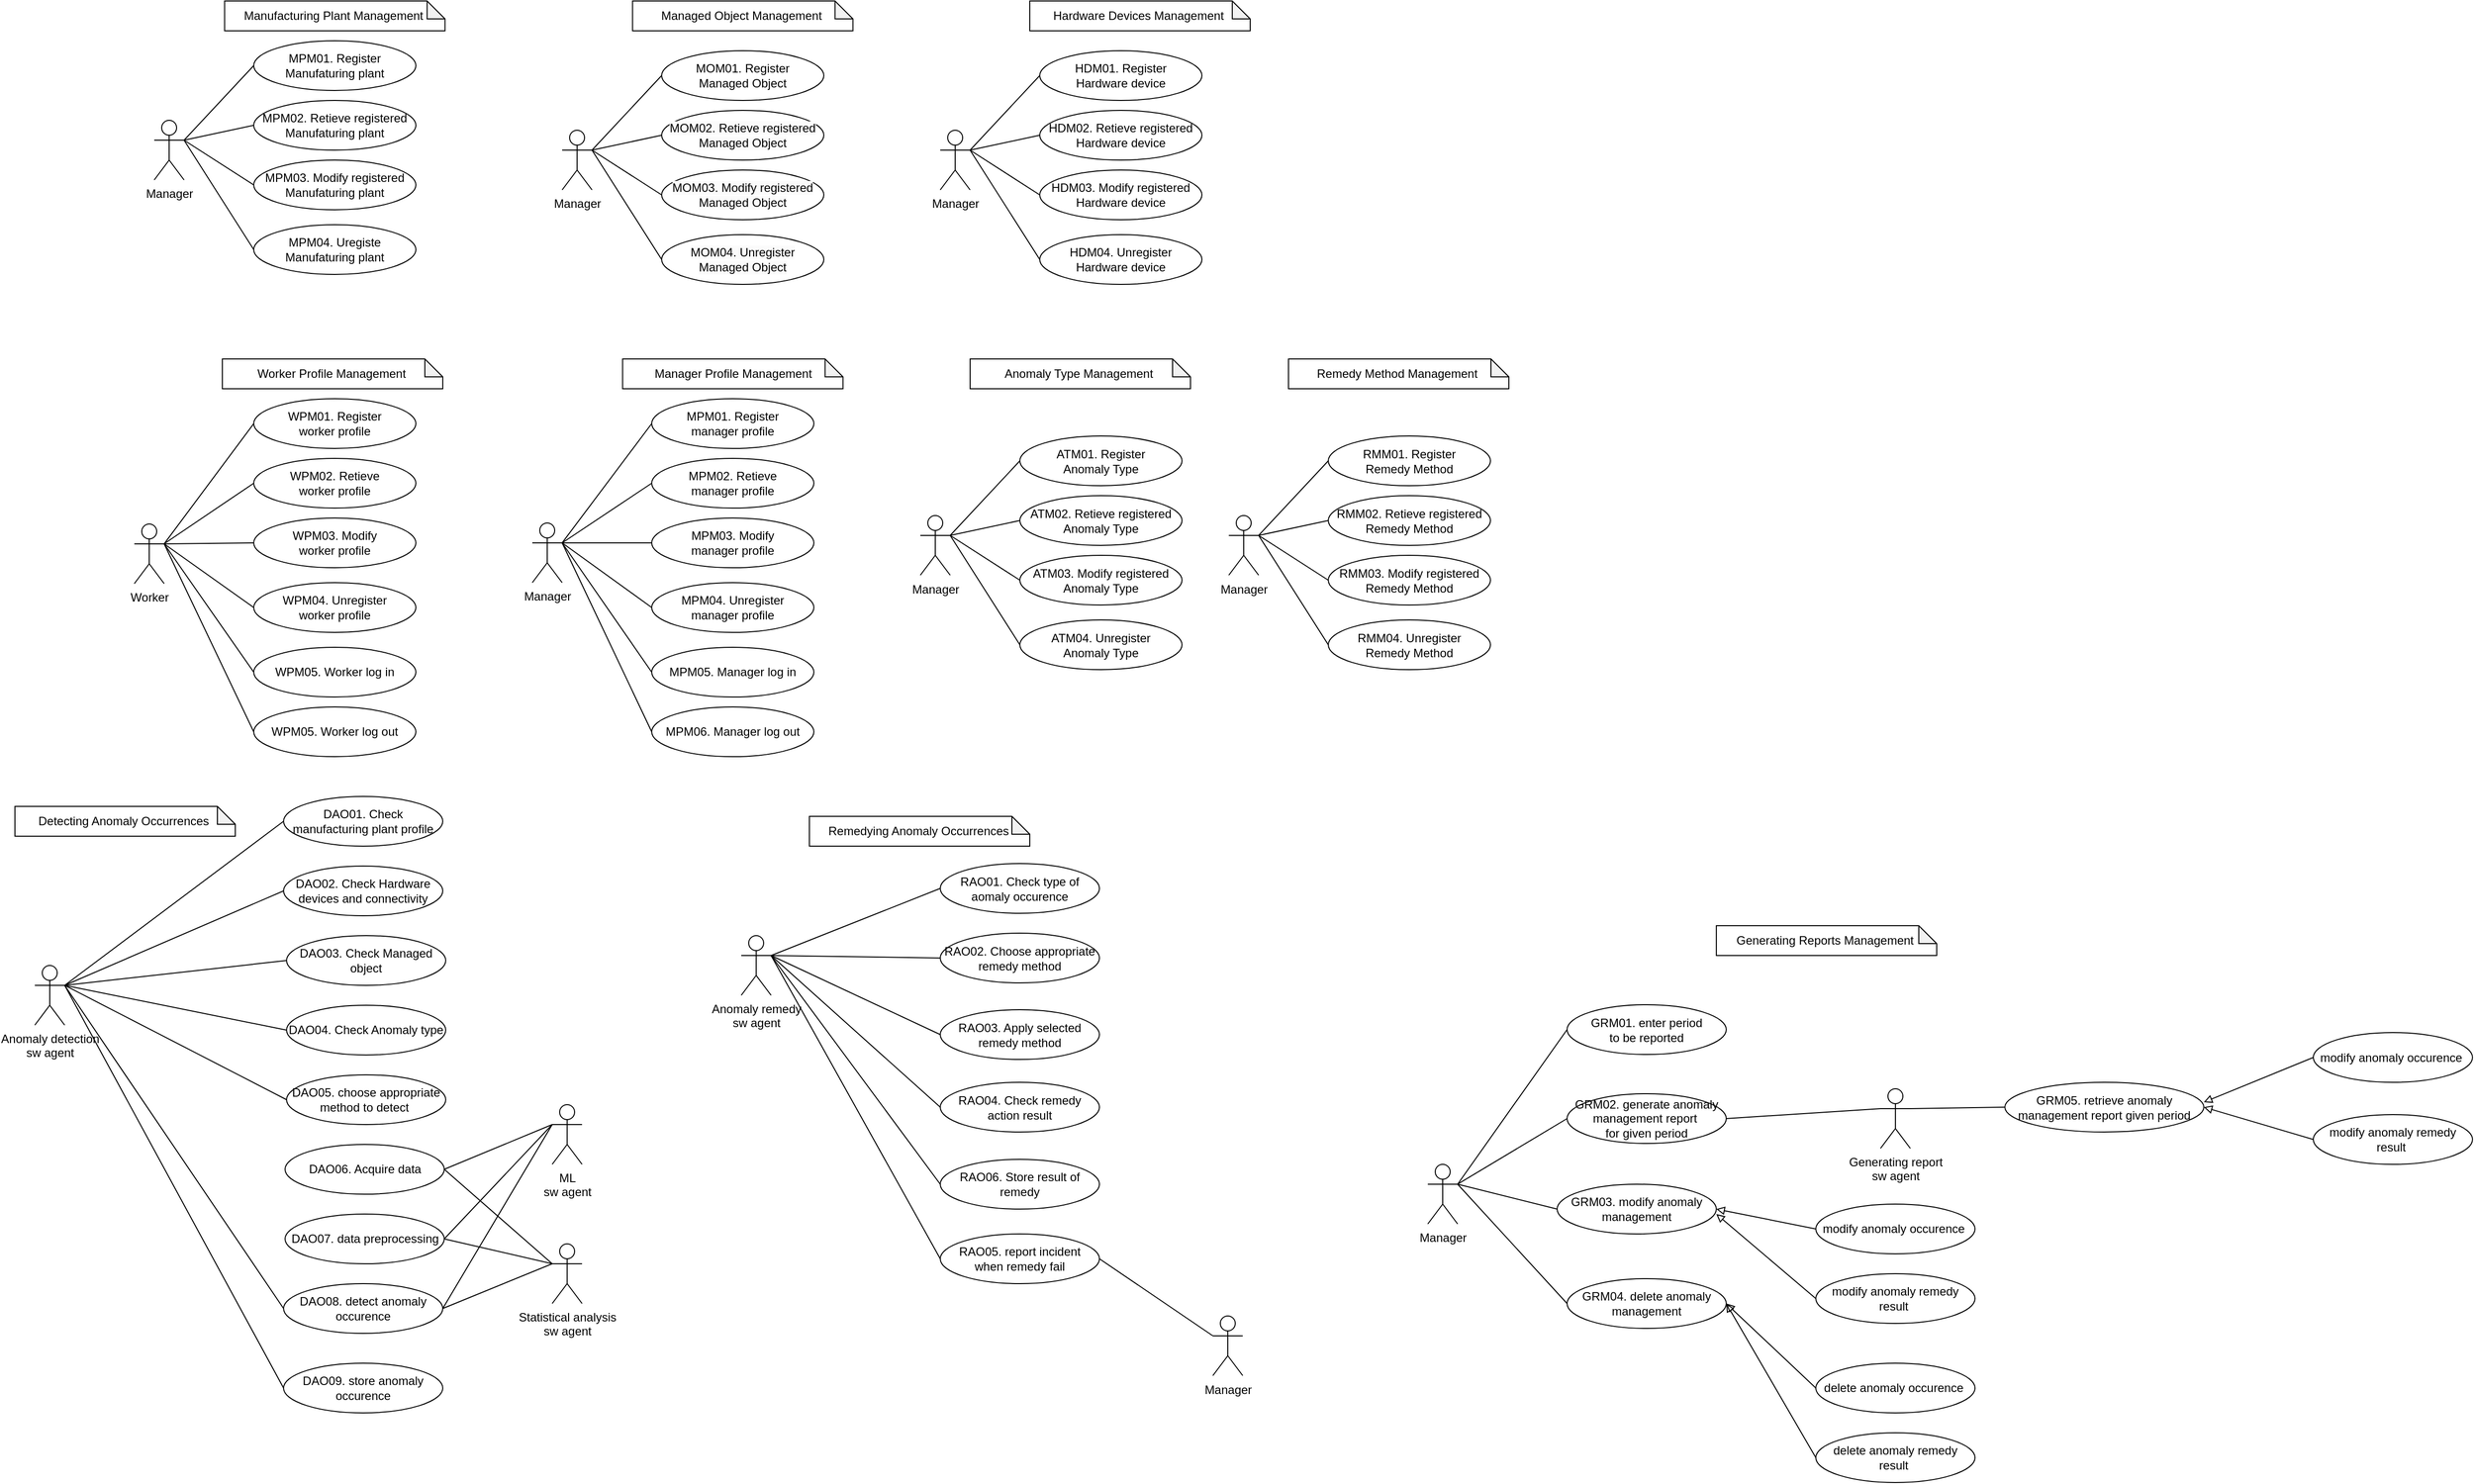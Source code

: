 <mxfile version="21.1.8" type="github">
  <diagram name="페이지-1" id="GtLDHEmWN3uCnMpsGGqO">
    <mxGraphModel dx="2736" dy="1056" grid="1" gridSize="10" guides="1" tooltips="1" connect="1" arrows="1" fold="1" page="1" pageScale="1" pageWidth="827" pageHeight="1169" math="0" shadow="0">
      <root>
        <mxCell id="0" />
        <mxCell id="1" parent="0" />
        <mxCell id="ZL6FqzTWpidE5rbKrD5R-1" value="Manager" style="shape=umlActor;verticalLabelPosition=bottom;verticalAlign=top;html=1;outlineConnect=0;" vertex="1" parent="1">
          <mxGeometry x="-650" y="140" width="30" height="60" as="geometry" />
        </mxCell>
        <mxCell id="ZL6FqzTWpidE5rbKrD5R-2" value="MPM01. Register Manufaturing plant" style="ellipse;whiteSpace=wrap;html=1;" vertex="1" parent="1">
          <mxGeometry x="-550" y="60" width="163" height="50" as="geometry" />
        </mxCell>
        <mxCell id="ZL6FqzTWpidE5rbKrD5R-3" value="MPM02. Retieve registered Manufaturing plant" style="ellipse;whiteSpace=wrap;html=1;" vertex="1" parent="1">
          <mxGeometry x="-550" y="120" width="163" height="50" as="geometry" />
        </mxCell>
        <mxCell id="ZL6FqzTWpidE5rbKrD5R-4" value="MPM03. Modify registered Manufaturing plant" style="ellipse;whiteSpace=wrap;html=1;" vertex="1" parent="1">
          <mxGeometry x="-550" y="180" width="163" height="50" as="geometry" />
        </mxCell>
        <mxCell id="ZL6FqzTWpidE5rbKrD5R-5" value="MPM04. Uregiste Manufaturing plant" style="ellipse;whiteSpace=wrap;html=1;" vertex="1" parent="1">
          <mxGeometry x="-550" y="245" width="163" height="50" as="geometry" />
        </mxCell>
        <mxCell id="ZL6FqzTWpidE5rbKrD5R-6" value="" style="endArrow=none;html=1;rounded=0;exitX=1;exitY=0.333;exitDx=0;exitDy=0;exitPerimeter=0;entryX=0;entryY=0.5;entryDx=0;entryDy=0;" edge="1" parent="1" source="ZL6FqzTWpidE5rbKrD5R-1" target="ZL6FqzTWpidE5rbKrD5R-2">
          <mxGeometry width="50" height="50" relative="1" as="geometry">
            <mxPoint x="-390" y="320" as="sourcePoint" />
            <mxPoint x="-340" y="270" as="targetPoint" />
          </mxGeometry>
        </mxCell>
        <mxCell id="ZL6FqzTWpidE5rbKrD5R-7" value="" style="endArrow=none;html=1;rounded=0;entryX=0;entryY=0.5;entryDx=0;entryDy=0;" edge="1" parent="1" target="ZL6FqzTWpidE5rbKrD5R-3">
          <mxGeometry width="50" height="50" relative="1" as="geometry">
            <mxPoint x="-620" y="160" as="sourcePoint" />
            <mxPoint x="-540" y="95" as="targetPoint" />
          </mxGeometry>
        </mxCell>
        <mxCell id="ZL6FqzTWpidE5rbKrD5R-8" value="" style="endArrow=none;html=1;rounded=0;entryX=0;entryY=0.5;entryDx=0;entryDy=0;" edge="1" parent="1" target="ZL6FqzTWpidE5rbKrD5R-4">
          <mxGeometry width="50" height="50" relative="1" as="geometry">
            <mxPoint x="-620" y="160" as="sourcePoint" />
            <mxPoint x="-540" y="155" as="targetPoint" />
          </mxGeometry>
        </mxCell>
        <mxCell id="ZL6FqzTWpidE5rbKrD5R-9" value="" style="endArrow=none;html=1;rounded=0;entryX=0;entryY=0.5;entryDx=0;entryDy=0;" edge="1" parent="1" target="ZL6FqzTWpidE5rbKrD5R-5">
          <mxGeometry width="50" height="50" relative="1" as="geometry">
            <mxPoint x="-620" y="160" as="sourcePoint" />
            <mxPoint x="-540" y="215" as="targetPoint" />
          </mxGeometry>
        </mxCell>
        <mxCell id="ZL6FqzTWpidE5rbKrD5R-10" value="Manager" style="shape=umlActor;verticalLabelPosition=bottom;verticalAlign=top;html=1;outlineConnect=0;" vertex="1" parent="1">
          <mxGeometry x="-240" y="150" width="30" height="60" as="geometry" />
        </mxCell>
        <mxCell id="ZL6FqzTWpidE5rbKrD5R-11" value="MOM01. Register &lt;br&gt;Managed Object" style="ellipse;whiteSpace=wrap;html=1;" vertex="1" parent="1">
          <mxGeometry x="-140" y="70" width="163" height="50" as="geometry" />
        </mxCell>
        <mxCell id="ZL6FqzTWpidE5rbKrD5R-12" value="&lt;span style=&quot;color: rgb(0, 0, 0); font-family: Helvetica; font-size: 12px; font-style: normal; font-variant-ligatures: normal; font-variant-caps: normal; font-weight: 400; letter-spacing: normal; orphans: 2; text-align: center; text-indent: 0px; text-transform: none; widows: 2; word-spacing: 0px; -webkit-text-stroke-width: 0px; background-color: rgb(251, 251, 251); text-decoration-thickness: initial; text-decoration-style: initial; text-decoration-color: initial; float: none; display: inline !important;&quot;&gt;MOM02. Retieve registered Managed Object&lt;/span&gt;" style="ellipse;whiteSpace=wrap;html=1;" vertex="1" parent="1">
          <mxGeometry x="-140" y="130" width="163" height="50" as="geometry" />
        </mxCell>
        <mxCell id="ZL6FqzTWpidE5rbKrD5R-13" value="&lt;span style=&quot;color: rgb(0, 0, 0); font-family: Helvetica; font-size: 12px; font-style: normal; font-variant-ligatures: normal; font-variant-caps: normal; font-weight: 400; letter-spacing: normal; orphans: 2; text-align: center; text-indent: 0px; text-transform: none; widows: 2; word-spacing: 0px; -webkit-text-stroke-width: 0px; background-color: rgb(251, 251, 251); text-decoration-thickness: initial; text-decoration-style: initial; text-decoration-color: initial; float: none; display: inline !important;&quot;&gt;MOM03. Modify registered Managed Object&lt;/span&gt;" style="ellipse;whiteSpace=wrap;html=1;" vertex="1" parent="1">
          <mxGeometry x="-140" y="190" width="163" height="50" as="geometry" />
        </mxCell>
        <mxCell id="ZL6FqzTWpidE5rbKrD5R-14" value="&lt;span style=&quot;color: rgb(0, 0, 0); font-family: Helvetica; font-size: 12px; font-style: normal; font-variant-ligatures: normal; font-variant-caps: normal; font-weight: 400; letter-spacing: normal; orphans: 2; text-align: center; text-indent: 0px; text-transform: none; widows: 2; word-spacing: 0px; -webkit-text-stroke-width: 0px; background-color: rgb(251, 251, 251); text-decoration-thickness: initial; text-decoration-style: initial; text-decoration-color: initial; float: none; display: inline !important;&quot;&gt;MOM04. Unregister &lt;br&gt;Managed Object&lt;/span&gt;" style="ellipse;whiteSpace=wrap;html=1;" vertex="1" parent="1">
          <mxGeometry x="-140" y="255" width="163" height="50" as="geometry" />
        </mxCell>
        <mxCell id="ZL6FqzTWpidE5rbKrD5R-15" value="" style="endArrow=none;html=1;rounded=0;exitX=1;exitY=0.333;exitDx=0;exitDy=0;exitPerimeter=0;entryX=0;entryY=0.5;entryDx=0;entryDy=0;" edge="1" parent="1" source="ZL6FqzTWpidE5rbKrD5R-10" target="ZL6FqzTWpidE5rbKrD5R-11">
          <mxGeometry width="50" height="50" relative="1" as="geometry">
            <mxPoint x="20" y="330" as="sourcePoint" />
            <mxPoint x="70" y="280" as="targetPoint" />
          </mxGeometry>
        </mxCell>
        <mxCell id="ZL6FqzTWpidE5rbKrD5R-16" value="" style="endArrow=none;html=1;rounded=0;entryX=0;entryY=0.5;entryDx=0;entryDy=0;" edge="1" parent="1" target="ZL6FqzTWpidE5rbKrD5R-12">
          <mxGeometry width="50" height="50" relative="1" as="geometry">
            <mxPoint x="-210" y="170" as="sourcePoint" />
            <mxPoint x="-130" y="105" as="targetPoint" />
          </mxGeometry>
        </mxCell>
        <mxCell id="ZL6FqzTWpidE5rbKrD5R-17" value="" style="endArrow=none;html=1;rounded=0;entryX=0;entryY=0.5;entryDx=0;entryDy=0;" edge="1" parent="1" target="ZL6FqzTWpidE5rbKrD5R-13">
          <mxGeometry width="50" height="50" relative="1" as="geometry">
            <mxPoint x="-210" y="170" as="sourcePoint" />
            <mxPoint x="-130" y="165" as="targetPoint" />
          </mxGeometry>
        </mxCell>
        <mxCell id="ZL6FqzTWpidE5rbKrD5R-18" value="" style="endArrow=none;html=1;rounded=0;entryX=0;entryY=0.5;entryDx=0;entryDy=0;" edge="1" parent="1" target="ZL6FqzTWpidE5rbKrD5R-14">
          <mxGeometry width="50" height="50" relative="1" as="geometry">
            <mxPoint x="-210" y="170" as="sourcePoint" />
            <mxPoint x="-130" y="225" as="targetPoint" />
          </mxGeometry>
        </mxCell>
        <mxCell id="ZL6FqzTWpidE5rbKrD5R-19" value="Manager" style="shape=umlActor;verticalLabelPosition=bottom;verticalAlign=top;html=1;outlineConnect=0;" vertex="1" parent="1">
          <mxGeometry x="140" y="150" width="30" height="60" as="geometry" />
        </mxCell>
        <mxCell id="ZL6FqzTWpidE5rbKrD5R-20" value="HDM01. Register &lt;br&gt;Hardware device" style="ellipse;whiteSpace=wrap;html=1;" vertex="1" parent="1">
          <mxGeometry x="240" y="70" width="163" height="50" as="geometry" />
        </mxCell>
        <mxCell id="ZL6FqzTWpidE5rbKrD5R-21" value="HDM02. Retieve registered Hardware device" style="ellipse;whiteSpace=wrap;html=1;" vertex="1" parent="1">
          <mxGeometry x="240" y="130" width="163" height="50" as="geometry" />
        </mxCell>
        <mxCell id="ZL6FqzTWpidE5rbKrD5R-22" value="HDM03. Modify registered Hardware device" style="ellipse;whiteSpace=wrap;html=1;" vertex="1" parent="1">
          <mxGeometry x="240" y="190" width="163" height="50" as="geometry" />
        </mxCell>
        <mxCell id="ZL6FqzTWpidE5rbKrD5R-23" value="HDM04. Unregister &lt;br&gt;Hardware device" style="ellipse;whiteSpace=wrap;html=1;" vertex="1" parent="1">
          <mxGeometry x="240" y="255" width="163" height="50" as="geometry" />
        </mxCell>
        <mxCell id="ZL6FqzTWpidE5rbKrD5R-24" value="" style="endArrow=none;html=1;rounded=0;exitX=1;exitY=0.333;exitDx=0;exitDy=0;exitPerimeter=0;entryX=0;entryY=0.5;entryDx=0;entryDy=0;" edge="1" parent="1" source="ZL6FqzTWpidE5rbKrD5R-19" target="ZL6FqzTWpidE5rbKrD5R-20">
          <mxGeometry width="50" height="50" relative="1" as="geometry">
            <mxPoint x="400" y="330" as="sourcePoint" />
            <mxPoint x="450" y="280" as="targetPoint" />
          </mxGeometry>
        </mxCell>
        <mxCell id="ZL6FqzTWpidE5rbKrD5R-25" value="" style="endArrow=none;html=1;rounded=0;entryX=0;entryY=0.5;entryDx=0;entryDy=0;" edge="1" parent="1" target="ZL6FqzTWpidE5rbKrD5R-21">
          <mxGeometry width="50" height="50" relative="1" as="geometry">
            <mxPoint x="170" y="170" as="sourcePoint" />
            <mxPoint x="250" y="105" as="targetPoint" />
          </mxGeometry>
        </mxCell>
        <mxCell id="ZL6FqzTWpidE5rbKrD5R-26" value="" style="endArrow=none;html=1;rounded=0;entryX=0;entryY=0.5;entryDx=0;entryDy=0;" edge="1" parent="1" target="ZL6FqzTWpidE5rbKrD5R-22">
          <mxGeometry width="50" height="50" relative="1" as="geometry">
            <mxPoint x="170" y="170" as="sourcePoint" />
            <mxPoint x="250" y="165" as="targetPoint" />
          </mxGeometry>
        </mxCell>
        <mxCell id="ZL6FqzTWpidE5rbKrD5R-27" value="" style="endArrow=none;html=1;rounded=0;entryX=0;entryY=0.5;entryDx=0;entryDy=0;" edge="1" parent="1" target="ZL6FqzTWpidE5rbKrD5R-23">
          <mxGeometry width="50" height="50" relative="1" as="geometry">
            <mxPoint x="170" y="170" as="sourcePoint" />
            <mxPoint x="250" y="225" as="targetPoint" />
          </mxGeometry>
        </mxCell>
        <mxCell id="ZL6FqzTWpidE5rbKrD5R-28" value="Worker" style="shape=umlActor;verticalLabelPosition=bottom;verticalAlign=top;html=1;outlineConnect=0;" vertex="1" parent="1">
          <mxGeometry x="-670" y="546" width="30" height="60" as="geometry" />
        </mxCell>
        <mxCell id="ZL6FqzTWpidE5rbKrD5R-29" value="WPM01. Register &lt;br&gt;worker profile" style="ellipse;whiteSpace=wrap;html=1;" vertex="1" parent="1">
          <mxGeometry x="-550" y="420" width="163" height="50" as="geometry" />
        </mxCell>
        <mxCell id="ZL6FqzTWpidE5rbKrD5R-30" value="WPM02. Retieve&lt;br style=&quot;border-color: var(--border-color);&quot;&gt;worker profile" style="ellipse;whiteSpace=wrap;html=1;" vertex="1" parent="1">
          <mxGeometry x="-550" y="480" width="163" height="50" as="geometry" />
        </mxCell>
        <mxCell id="ZL6FqzTWpidE5rbKrD5R-31" value="WPM03. Modify&lt;br style=&quot;border-color: var(--border-color);&quot;&gt;worker profile" style="ellipse;whiteSpace=wrap;html=1;" vertex="1" parent="1">
          <mxGeometry x="-550" y="540" width="163" height="50" as="geometry" />
        </mxCell>
        <mxCell id="ZL6FqzTWpidE5rbKrD5R-32" value="WPM04. Unregister&lt;br style=&quot;border-color: var(--border-color);&quot;&gt;worker profile" style="ellipse;whiteSpace=wrap;html=1;" vertex="1" parent="1">
          <mxGeometry x="-550" y="605" width="163" height="50" as="geometry" />
        </mxCell>
        <mxCell id="ZL6FqzTWpidE5rbKrD5R-33" value="" style="endArrow=none;html=1;rounded=0;exitX=1;exitY=0.333;exitDx=0;exitDy=0;exitPerimeter=0;entryX=0;entryY=0.5;entryDx=0;entryDy=0;" edge="1" parent="1" source="ZL6FqzTWpidE5rbKrD5R-28" target="ZL6FqzTWpidE5rbKrD5R-29">
          <mxGeometry width="50" height="50" relative="1" as="geometry">
            <mxPoint x="-390" y="680" as="sourcePoint" />
            <mxPoint x="-340" y="630" as="targetPoint" />
          </mxGeometry>
        </mxCell>
        <mxCell id="ZL6FqzTWpidE5rbKrD5R-34" value="" style="endArrow=none;html=1;rounded=0;entryX=0;entryY=0.5;entryDx=0;entryDy=0;" edge="1" parent="1" source="ZL6FqzTWpidE5rbKrD5R-28" target="ZL6FqzTWpidE5rbKrD5R-30">
          <mxGeometry width="50" height="50" relative="1" as="geometry">
            <mxPoint x="-630" y="580" as="sourcePoint" />
            <mxPoint x="-540" y="455" as="targetPoint" />
          </mxGeometry>
        </mxCell>
        <mxCell id="ZL6FqzTWpidE5rbKrD5R-35" value="" style="endArrow=none;html=1;rounded=0;entryX=0;entryY=0.5;entryDx=0;entryDy=0;exitX=1;exitY=0.333;exitDx=0;exitDy=0;exitPerimeter=0;" edge="1" parent="1" source="ZL6FqzTWpidE5rbKrD5R-28" target="ZL6FqzTWpidE5rbKrD5R-31">
          <mxGeometry width="50" height="50" relative="1" as="geometry">
            <mxPoint x="-630" y="570" as="sourcePoint" />
            <mxPoint x="-540" y="515" as="targetPoint" />
          </mxGeometry>
        </mxCell>
        <mxCell id="ZL6FqzTWpidE5rbKrD5R-36" value="" style="endArrow=none;html=1;rounded=0;entryX=0;entryY=0.5;entryDx=0;entryDy=0;exitX=1;exitY=0.333;exitDx=0;exitDy=0;exitPerimeter=0;" edge="1" parent="1" source="ZL6FqzTWpidE5rbKrD5R-28" target="ZL6FqzTWpidE5rbKrD5R-32">
          <mxGeometry width="50" height="50" relative="1" as="geometry">
            <mxPoint x="-630" y="580" as="sourcePoint" />
            <mxPoint x="-540" y="575" as="targetPoint" />
          </mxGeometry>
        </mxCell>
        <mxCell id="ZL6FqzTWpidE5rbKrD5R-37" value="WPM05. Worker log in" style="ellipse;whiteSpace=wrap;html=1;" vertex="1" parent="1">
          <mxGeometry x="-550" y="670" width="163" height="50" as="geometry" />
        </mxCell>
        <mxCell id="ZL6FqzTWpidE5rbKrD5R-38" value="WPM05. Worker log out" style="ellipse;whiteSpace=wrap;html=1;" vertex="1" parent="1">
          <mxGeometry x="-550" y="730" width="163" height="50" as="geometry" />
        </mxCell>
        <mxCell id="ZL6FqzTWpidE5rbKrD5R-39" value="" style="endArrow=none;html=1;rounded=0;entryX=0;entryY=0.5;entryDx=0;entryDy=0;exitX=1;exitY=0.333;exitDx=0;exitDy=0;exitPerimeter=0;" edge="1" parent="1" source="ZL6FqzTWpidE5rbKrD5R-28" target="ZL6FqzTWpidE5rbKrD5R-37">
          <mxGeometry width="50" height="50" relative="1" as="geometry">
            <mxPoint x="-630" y="580" as="sourcePoint" />
            <mxPoint x="-300" y="740" as="targetPoint" />
          </mxGeometry>
        </mxCell>
        <mxCell id="ZL6FqzTWpidE5rbKrD5R-40" value="" style="endArrow=none;html=1;rounded=0;entryX=0;entryY=0.5;entryDx=0;entryDy=0;exitX=1;exitY=0.333;exitDx=0;exitDy=0;exitPerimeter=0;" edge="1" parent="1" source="ZL6FqzTWpidE5rbKrD5R-28" target="ZL6FqzTWpidE5rbKrD5R-38">
          <mxGeometry width="50" height="50" relative="1" as="geometry">
            <mxPoint x="-630" y="570" as="sourcePoint" />
            <mxPoint x="-300" y="740" as="targetPoint" />
          </mxGeometry>
        </mxCell>
        <mxCell id="ZL6FqzTWpidE5rbKrD5R-41" value="Manager" style="shape=umlActor;verticalLabelPosition=bottom;verticalAlign=top;html=1;outlineConnect=0;" vertex="1" parent="1">
          <mxGeometry x="-270" y="545" width="30" height="60" as="geometry" />
        </mxCell>
        <mxCell id="ZL6FqzTWpidE5rbKrD5R-42" value="MPM01. Register &lt;br&gt;manager profile" style="ellipse;whiteSpace=wrap;html=1;" vertex="1" parent="1">
          <mxGeometry x="-150" y="420" width="163" height="50" as="geometry" />
        </mxCell>
        <mxCell id="ZL6FqzTWpidE5rbKrD5R-43" value="MPM02. Retieve&lt;br style=&quot;border-color: var(--border-color);&quot;&gt;manager profile" style="ellipse;whiteSpace=wrap;html=1;" vertex="1" parent="1">
          <mxGeometry x="-150" y="480" width="163" height="50" as="geometry" />
        </mxCell>
        <mxCell id="ZL6FqzTWpidE5rbKrD5R-44" value="MPM03. Modify&lt;br style=&quot;border-color: var(--border-color);&quot;&gt;manager profile" style="ellipse;whiteSpace=wrap;html=1;" vertex="1" parent="1">
          <mxGeometry x="-150" y="540" width="163" height="50" as="geometry" />
        </mxCell>
        <mxCell id="ZL6FqzTWpidE5rbKrD5R-45" value="MPM04. Unregister&lt;br style=&quot;border-color: var(--border-color);&quot;&gt;manager profile" style="ellipse;whiteSpace=wrap;html=1;" vertex="1" parent="1">
          <mxGeometry x="-150" y="605" width="163" height="50" as="geometry" />
        </mxCell>
        <mxCell id="ZL6FqzTWpidE5rbKrD5R-46" value="" style="endArrow=none;html=1;rounded=0;exitX=1;exitY=0.333;exitDx=0;exitDy=0;exitPerimeter=0;entryX=0;entryY=0.5;entryDx=0;entryDy=0;" edge="1" parent="1" source="ZL6FqzTWpidE5rbKrD5R-41" target="ZL6FqzTWpidE5rbKrD5R-42">
          <mxGeometry width="50" height="50" relative="1" as="geometry">
            <mxPoint x="10" y="680" as="sourcePoint" />
            <mxPoint x="60" y="630" as="targetPoint" />
          </mxGeometry>
        </mxCell>
        <mxCell id="ZL6FqzTWpidE5rbKrD5R-47" value="" style="endArrow=none;html=1;rounded=0;entryX=0;entryY=0.5;entryDx=0;entryDy=0;" edge="1" parent="1" source="ZL6FqzTWpidE5rbKrD5R-41" target="ZL6FqzTWpidE5rbKrD5R-43">
          <mxGeometry width="50" height="50" relative="1" as="geometry">
            <mxPoint x="-230" y="580" as="sourcePoint" />
            <mxPoint x="-140" y="455" as="targetPoint" />
          </mxGeometry>
        </mxCell>
        <mxCell id="ZL6FqzTWpidE5rbKrD5R-48" value="" style="endArrow=none;html=1;rounded=0;entryX=0;entryY=0.5;entryDx=0;entryDy=0;exitX=1;exitY=0.333;exitDx=0;exitDy=0;exitPerimeter=0;" edge="1" parent="1" source="ZL6FqzTWpidE5rbKrD5R-41" target="ZL6FqzTWpidE5rbKrD5R-44">
          <mxGeometry width="50" height="50" relative="1" as="geometry">
            <mxPoint x="-230" y="570" as="sourcePoint" />
            <mxPoint x="-140" y="515" as="targetPoint" />
          </mxGeometry>
        </mxCell>
        <mxCell id="ZL6FqzTWpidE5rbKrD5R-49" value="" style="endArrow=none;html=1;rounded=0;entryX=0;entryY=0.5;entryDx=0;entryDy=0;exitX=1;exitY=0.333;exitDx=0;exitDy=0;exitPerimeter=0;" edge="1" parent="1" source="ZL6FqzTWpidE5rbKrD5R-41" target="ZL6FqzTWpidE5rbKrD5R-45">
          <mxGeometry width="50" height="50" relative="1" as="geometry">
            <mxPoint x="-230" y="580" as="sourcePoint" />
            <mxPoint x="-140" y="575" as="targetPoint" />
          </mxGeometry>
        </mxCell>
        <mxCell id="ZL6FqzTWpidE5rbKrD5R-50" value="MPM05. Manager log in" style="ellipse;whiteSpace=wrap;html=1;" vertex="1" parent="1">
          <mxGeometry x="-150" y="670" width="163" height="50" as="geometry" />
        </mxCell>
        <mxCell id="ZL6FqzTWpidE5rbKrD5R-51" value="MPM06. Manager log out" style="ellipse;whiteSpace=wrap;html=1;" vertex="1" parent="1">
          <mxGeometry x="-150" y="730" width="163" height="50" as="geometry" />
        </mxCell>
        <mxCell id="ZL6FqzTWpidE5rbKrD5R-52" value="" style="endArrow=none;html=1;rounded=0;entryX=0;entryY=0.5;entryDx=0;entryDy=0;exitX=1;exitY=0.333;exitDx=0;exitDy=0;exitPerimeter=0;" edge="1" parent="1" source="ZL6FqzTWpidE5rbKrD5R-41" target="ZL6FqzTWpidE5rbKrD5R-50">
          <mxGeometry width="50" height="50" relative="1" as="geometry">
            <mxPoint x="-230" y="580" as="sourcePoint" />
            <mxPoint x="100" y="740" as="targetPoint" />
          </mxGeometry>
        </mxCell>
        <mxCell id="ZL6FqzTWpidE5rbKrD5R-53" value="" style="endArrow=none;html=1;rounded=0;entryX=0;entryY=0.5;entryDx=0;entryDy=0;exitX=1;exitY=0.333;exitDx=0;exitDy=0;exitPerimeter=0;" edge="1" parent="1" source="ZL6FqzTWpidE5rbKrD5R-41" target="ZL6FqzTWpidE5rbKrD5R-51">
          <mxGeometry width="50" height="50" relative="1" as="geometry">
            <mxPoint x="-230" y="570" as="sourcePoint" />
            <mxPoint x="100" y="740" as="targetPoint" />
          </mxGeometry>
        </mxCell>
        <mxCell id="ZL6FqzTWpidE5rbKrD5R-54" value="Manager" style="shape=umlActor;verticalLabelPosition=bottom;verticalAlign=top;html=1;outlineConnect=0;" vertex="1" parent="1">
          <mxGeometry x="120" y="537.5" width="30" height="60" as="geometry" />
        </mxCell>
        <mxCell id="ZL6FqzTWpidE5rbKrD5R-55" value="ATM01. Register &lt;br&gt;Anomaly Type" style="ellipse;whiteSpace=wrap;html=1;" vertex="1" parent="1">
          <mxGeometry x="220" y="457.5" width="163" height="50" as="geometry" />
        </mxCell>
        <mxCell id="ZL6FqzTWpidE5rbKrD5R-56" value="ATM02. Retieve registered Anomaly Type" style="ellipse;whiteSpace=wrap;html=1;" vertex="1" parent="1">
          <mxGeometry x="220" y="517.5" width="163" height="50" as="geometry" />
        </mxCell>
        <mxCell id="ZL6FqzTWpidE5rbKrD5R-57" value="ATM03. Modify registered Anomaly Type" style="ellipse;whiteSpace=wrap;html=1;" vertex="1" parent="1">
          <mxGeometry x="220" y="577.5" width="163" height="50" as="geometry" />
        </mxCell>
        <mxCell id="ZL6FqzTWpidE5rbKrD5R-58" value="ATM04. Unregister &lt;br&gt;Anomaly Type" style="ellipse;whiteSpace=wrap;html=1;" vertex="1" parent="1">
          <mxGeometry x="220" y="642.5" width="163" height="50" as="geometry" />
        </mxCell>
        <mxCell id="ZL6FqzTWpidE5rbKrD5R-59" value="" style="endArrow=none;html=1;rounded=0;exitX=1;exitY=0.333;exitDx=0;exitDy=0;exitPerimeter=0;entryX=0;entryY=0.5;entryDx=0;entryDy=0;" edge="1" parent="1" source="ZL6FqzTWpidE5rbKrD5R-54" target="ZL6FqzTWpidE5rbKrD5R-55">
          <mxGeometry width="50" height="50" relative="1" as="geometry">
            <mxPoint x="380" y="717.5" as="sourcePoint" />
            <mxPoint x="430" y="667.5" as="targetPoint" />
          </mxGeometry>
        </mxCell>
        <mxCell id="ZL6FqzTWpidE5rbKrD5R-60" value="" style="endArrow=none;html=1;rounded=0;entryX=0;entryY=0.5;entryDx=0;entryDy=0;" edge="1" parent="1" target="ZL6FqzTWpidE5rbKrD5R-56">
          <mxGeometry width="50" height="50" relative="1" as="geometry">
            <mxPoint x="150" y="557.5" as="sourcePoint" />
            <mxPoint x="230" y="492.5" as="targetPoint" />
          </mxGeometry>
        </mxCell>
        <mxCell id="ZL6FqzTWpidE5rbKrD5R-61" value="" style="endArrow=none;html=1;rounded=0;entryX=0;entryY=0.5;entryDx=0;entryDy=0;" edge="1" parent="1" target="ZL6FqzTWpidE5rbKrD5R-57">
          <mxGeometry width="50" height="50" relative="1" as="geometry">
            <mxPoint x="150" y="557.5" as="sourcePoint" />
            <mxPoint x="230" y="552.5" as="targetPoint" />
          </mxGeometry>
        </mxCell>
        <mxCell id="ZL6FqzTWpidE5rbKrD5R-62" value="" style="endArrow=none;html=1;rounded=0;entryX=0;entryY=0.5;entryDx=0;entryDy=0;" edge="1" parent="1" target="ZL6FqzTWpidE5rbKrD5R-58">
          <mxGeometry width="50" height="50" relative="1" as="geometry">
            <mxPoint x="150" y="557.5" as="sourcePoint" />
            <mxPoint x="230" y="612.5" as="targetPoint" />
          </mxGeometry>
        </mxCell>
        <mxCell id="ZL6FqzTWpidE5rbKrD5R-63" value="Manager" style="shape=umlActor;verticalLabelPosition=bottom;verticalAlign=top;html=1;outlineConnect=0;" vertex="1" parent="1">
          <mxGeometry x="430" y="537.5" width="30" height="60" as="geometry" />
        </mxCell>
        <mxCell id="ZL6FqzTWpidE5rbKrD5R-64" value="RMM01. Register &lt;br&gt;Remedy Method" style="ellipse;whiteSpace=wrap;html=1;" vertex="1" parent="1">
          <mxGeometry x="530" y="457.5" width="163" height="50" as="geometry" />
        </mxCell>
        <mxCell id="ZL6FqzTWpidE5rbKrD5R-65" value="RMM02. Retieve registered Remedy Method" style="ellipse;whiteSpace=wrap;html=1;" vertex="1" parent="1">
          <mxGeometry x="530" y="517.5" width="163" height="50" as="geometry" />
        </mxCell>
        <mxCell id="ZL6FqzTWpidE5rbKrD5R-66" value="RMM03. Modify registered Remedy Method" style="ellipse;whiteSpace=wrap;html=1;" vertex="1" parent="1">
          <mxGeometry x="530" y="577.5" width="163" height="50" as="geometry" />
        </mxCell>
        <mxCell id="ZL6FqzTWpidE5rbKrD5R-67" value="RMM04. Unregister &lt;br&gt;Remedy Method" style="ellipse;whiteSpace=wrap;html=1;" vertex="1" parent="1">
          <mxGeometry x="530" y="642.5" width="163" height="50" as="geometry" />
        </mxCell>
        <mxCell id="ZL6FqzTWpidE5rbKrD5R-68" value="" style="endArrow=none;html=1;rounded=0;exitX=1;exitY=0.333;exitDx=0;exitDy=0;exitPerimeter=0;entryX=0;entryY=0.5;entryDx=0;entryDy=0;" edge="1" parent="1" source="ZL6FqzTWpidE5rbKrD5R-63" target="ZL6FqzTWpidE5rbKrD5R-64">
          <mxGeometry width="50" height="50" relative="1" as="geometry">
            <mxPoint x="690" y="717.5" as="sourcePoint" />
            <mxPoint x="740" y="667.5" as="targetPoint" />
          </mxGeometry>
        </mxCell>
        <mxCell id="ZL6FqzTWpidE5rbKrD5R-69" value="" style="endArrow=none;html=1;rounded=0;entryX=0;entryY=0.5;entryDx=0;entryDy=0;" edge="1" parent="1" target="ZL6FqzTWpidE5rbKrD5R-65">
          <mxGeometry width="50" height="50" relative="1" as="geometry">
            <mxPoint x="460" y="557.5" as="sourcePoint" />
            <mxPoint x="540" y="492.5" as="targetPoint" />
          </mxGeometry>
        </mxCell>
        <mxCell id="ZL6FqzTWpidE5rbKrD5R-70" value="" style="endArrow=none;html=1;rounded=0;entryX=0;entryY=0.5;entryDx=0;entryDy=0;" edge="1" parent="1" target="ZL6FqzTWpidE5rbKrD5R-66">
          <mxGeometry width="50" height="50" relative="1" as="geometry">
            <mxPoint x="460" y="557.5" as="sourcePoint" />
            <mxPoint x="540" y="552.5" as="targetPoint" />
          </mxGeometry>
        </mxCell>
        <mxCell id="ZL6FqzTWpidE5rbKrD5R-71" value="" style="endArrow=none;html=1;rounded=0;entryX=0;entryY=0.5;entryDx=0;entryDy=0;" edge="1" parent="1" target="ZL6FqzTWpidE5rbKrD5R-67">
          <mxGeometry width="50" height="50" relative="1" as="geometry">
            <mxPoint x="460" y="557.5" as="sourcePoint" />
            <mxPoint x="540" y="612.5" as="targetPoint" />
          </mxGeometry>
        </mxCell>
        <mxCell id="ZL6FqzTWpidE5rbKrD5R-72" value="Anomaly detection&lt;br&gt;sw agent" style="shape=umlActor;verticalLabelPosition=bottom;verticalAlign=top;html=1;outlineConnect=0;" vertex="1" parent="1">
          <mxGeometry x="-770" y="990" width="30" height="60" as="geometry" />
        </mxCell>
        <mxCell id="ZL6FqzTWpidE5rbKrD5R-73" value="DAO01. Check manufacturing plant profile" style="ellipse;whiteSpace=wrap;html=1;" vertex="1" parent="1">
          <mxGeometry x="-520" y="820" width="160" height="50" as="geometry" />
        </mxCell>
        <mxCell id="ZL6FqzTWpidE5rbKrD5R-74" value="DAO02. Check Hardware devices and connectivity" style="ellipse;whiteSpace=wrap;html=1;" vertex="1" parent="1">
          <mxGeometry x="-520" y="890" width="160" height="50" as="geometry" />
        </mxCell>
        <mxCell id="ZL6FqzTWpidE5rbKrD5R-75" value="DAO03. Check Managed object" style="ellipse;whiteSpace=wrap;html=1;" vertex="1" parent="1">
          <mxGeometry x="-517" y="960" width="160" height="50" as="geometry" />
        </mxCell>
        <mxCell id="ZL6FqzTWpidE5rbKrD5R-76" value="DAO04. Check Anomaly type" style="ellipse;whiteSpace=wrap;html=1;" vertex="1" parent="1">
          <mxGeometry x="-517" y="1030" width="160" height="50" as="geometry" />
        </mxCell>
        <mxCell id="ZL6FqzTWpidE5rbKrD5R-77" value="DAO06. Acquire data" style="ellipse;whiteSpace=wrap;html=1;" vertex="1" parent="1">
          <mxGeometry x="-518.5" y="1170" width="160" height="50" as="geometry" />
        </mxCell>
        <mxCell id="ZL6FqzTWpidE5rbKrD5R-78" value="DAO07. data preprocessing" style="ellipse;whiteSpace=wrap;html=1;" vertex="1" parent="1">
          <mxGeometry x="-518.5" y="1240" width="160" height="50" as="geometry" />
        </mxCell>
        <mxCell id="ZL6FqzTWpidE5rbKrD5R-79" value="DAO05. choose appropriate method to detect&amp;nbsp;" style="ellipse;whiteSpace=wrap;html=1;" vertex="1" parent="1">
          <mxGeometry x="-517" y="1100" width="160" height="50" as="geometry" />
        </mxCell>
        <mxCell id="ZL6FqzTWpidE5rbKrD5R-80" value="DAO08. detect anomaly occurence" style="ellipse;whiteSpace=wrap;html=1;" vertex="1" parent="1">
          <mxGeometry x="-520" y="1310" width="160" height="50" as="geometry" />
        </mxCell>
        <mxCell id="ZL6FqzTWpidE5rbKrD5R-81" value="ML&lt;br&gt;sw agent" style="shape=umlActor;verticalLabelPosition=bottom;verticalAlign=top;html=1;outlineConnect=0;" vertex="1" parent="1">
          <mxGeometry x="-250" y="1130" width="30" height="60" as="geometry" />
        </mxCell>
        <mxCell id="ZL6FqzTWpidE5rbKrD5R-82" value="Statistical analysis&lt;br&gt;sw agent" style="shape=umlActor;verticalLabelPosition=bottom;verticalAlign=top;html=1;outlineConnect=0;" vertex="1" parent="1">
          <mxGeometry x="-250" y="1270" width="30" height="60" as="geometry" />
        </mxCell>
        <mxCell id="ZL6FqzTWpidE5rbKrD5R-83" value="" style="endArrow=none;html=1;rounded=0;entryX=0;entryY=0.5;entryDx=0;entryDy=0;exitX=1;exitY=0.333;exitDx=0;exitDy=0;exitPerimeter=0;" edge="1" parent="1" source="ZL6FqzTWpidE5rbKrD5R-72" target="ZL6FqzTWpidE5rbKrD5R-79">
          <mxGeometry width="50" height="50" relative="1" as="geometry">
            <mxPoint x="-620" y="1169" as="sourcePoint" />
            <mxPoint x="-530" y="1359" as="targetPoint" />
          </mxGeometry>
        </mxCell>
        <mxCell id="ZL6FqzTWpidE5rbKrD5R-84" value="" style="endArrow=none;html=1;rounded=0;entryX=0;entryY=0.5;entryDx=0;entryDy=0;exitX=1;exitY=0.333;exitDx=0;exitDy=0;exitPerimeter=0;" edge="1" parent="1" source="ZL6FqzTWpidE5rbKrD5R-72" target="ZL6FqzTWpidE5rbKrD5R-76">
          <mxGeometry width="50" height="50" relative="1" as="geometry">
            <mxPoint x="-660" y="880" as="sourcePoint" />
            <mxPoint x="-537" y="1265" as="targetPoint" />
          </mxGeometry>
        </mxCell>
        <mxCell id="ZL6FqzTWpidE5rbKrD5R-85" value="" style="endArrow=none;html=1;rounded=0;entryX=0;entryY=0.5;entryDx=0;entryDy=0;exitX=1;exitY=0.333;exitDx=0;exitDy=0;exitPerimeter=0;" edge="1" parent="1" source="ZL6FqzTWpidE5rbKrD5R-72" target="ZL6FqzTWpidE5rbKrD5R-75">
          <mxGeometry width="50" height="50" relative="1" as="geometry">
            <mxPoint x="-640" y="1160" as="sourcePoint" />
            <mxPoint x="-537" y="1195" as="targetPoint" />
          </mxGeometry>
        </mxCell>
        <mxCell id="ZL6FqzTWpidE5rbKrD5R-86" value="" style="endArrow=none;html=1;rounded=0;entryX=0;entryY=0.5;entryDx=0;entryDy=0;exitX=1;exitY=0.333;exitDx=0;exitDy=0;exitPerimeter=0;" edge="1" parent="1" source="ZL6FqzTWpidE5rbKrD5R-72" target="ZL6FqzTWpidE5rbKrD5R-74">
          <mxGeometry width="50" height="50" relative="1" as="geometry">
            <mxPoint x="-630" y="1170" as="sourcePoint" />
            <mxPoint x="-537" y="1125" as="targetPoint" />
          </mxGeometry>
        </mxCell>
        <mxCell id="ZL6FqzTWpidE5rbKrD5R-87" value="" style="endArrow=none;html=1;rounded=0;entryX=0;entryY=0.5;entryDx=0;entryDy=0;exitX=1;exitY=0.333;exitDx=0;exitDy=0;exitPerimeter=0;" edge="1" parent="1" source="ZL6FqzTWpidE5rbKrD5R-72" target="ZL6FqzTWpidE5rbKrD5R-73">
          <mxGeometry width="50" height="50" relative="1" as="geometry">
            <mxPoint x="-670" y="870" as="sourcePoint" />
            <mxPoint x="-540" y="1055" as="targetPoint" />
          </mxGeometry>
        </mxCell>
        <mxCell id="ZL6FqzTWpidE5rbKrD5R-88" value="" style="endArrow=none;html=1;rounded=0;entryX=0;entryY=0.5;entryDx=0;entryDy=0;exitX=1;exitY=0.333;exitDx=0;exitDy=0;exitPerimeter=0;" edge="1" parent="1" source="ZL6FqzTWpidE5rbKrD5R-72" target="ZL6FqzTWpidE5rbKrD5R-80">
          <mxGeometry width="50" height="50" relative="1" as="geometry">
            <mxPoint x="-640" y="1160" as="sourcePoint" />
            <mxPoint x="-539" y="1405" as="targetPoint" />
          </mxGeometry>
        </mxCell>
        <mxCell id="ZL6FqzTWpidE5rbKrD5R-89" value="" style="endArrow=none;html=1;rounded=0;exitX=0;exitY=0.333;exitDx=0;exitDy=0;exitPerimeter=0;entryX=1;entryY=0.5;entryDx=0;entryDy=0;" edge="1" parent="1" source="ZL6FqzTWpidE5rbKrD5R-81" target="ZL6FqzTWpidE5rbKrD5R-78">
          <mxGeometry width="50" height="50" relative="1" as="geometry">
            <mxPoint x="-630" y="1170" as="sourcePoint" />
            <mxPoint x="-520" y="1265" as="targetPoint" />
          </mxGeometry>
        </mxCell>
        <mxCell id="ZL6FqzTWpidE5rbKrD5R-90" value="" style="endArrow=none;html=1;rounded=0;entryX=1;entryY=0.5;entryDx=0;entryDy=0;exitX=0;exitY=0.333;exitDx=0;exitDy=0;exitPerimeter=0;" edge="1" parent="1" source="ZL6FqzTWpidE5rbKrD5R-81" target="ZL6FqzTWpidE5rbKrD5R-80">
          <mxGeometry width="50" height="50" relative="1" as="geometry">
            <mxPoint x="-270" y="1090" as="sourcePoint" />
            <mxPoint x="-349" y="1275" as="targetPoint" />
          </mxGeometry>
        </mxCell>
        <mxCell id="ZL6FqzTWpidE5rbKrD5R-91" value="" style="endArrow=none;html=1;rounded=0;entryX=1;entryY=0.5;entryDx=0;entryDy=0;exitX=0;exitY=0.333;exitDx=0;exitDy=0;exitPerimeter=0;" edge="1" parent="1" source="ZL6FqzTWpidE5rbKrD5R-82" target="ZL6FqzTWpidE5rbKrD5R-78">
          <mxGeometry width="50" height="50" relative="1" as="geometry">
            <mxPoint x="-260" y="1180" as="sourcePoint" />
            <mxPoint x="-350" y="1345" as="targetPoint" />
          </mxGeometry>
        </mxCell>
        <mxCell id="ZL6FqzTWpidE5rbKrD5R-92" value="" style="endArrow=none;html=1;rounded=0;entryX=0;entryY=0.333;entryDx=0;entryDy=0;entryPerimeter=0;exitX=1;exitY=0.5;exitDx=0;exitDy=0;" edge="1" parent="1" source="ZL6FqzTWpidE5rbKrD5R-80" target="ZL6FqzTWpidE5rbKrD5R-82">
          <mxGeometry width="50" height="50" relative="1" as="geometry">
            <mxPoint x="-520" y="1335" as="sourcePoint" />
            <mxPoint x="-349" y="1275" as="targetPoint" />
          </mxGeometry>
        </mxCell>
        <mxCell id="ZL6FqzTWpidE5rbKrD5R-93" value="" style="endArrow=none;html=1;rounded=0;exitX=0;exitY=0.333;exitDx=0;exitDy=0;exitPerimeter=0;entryX=1;entryY=0.5;entryDx=0;entryDy=0;" edge="1" parent="1" source="ZL6FqzTWpidE5rbKrD5R-81" target="ZL6FqzTWpidE5rbKrD5R-77">
          <mxGeometry width="50" height="50" relative="1" as="geometry">
            <mxPoint x="-240" y="1160" as="sourcePoint" />
            <mxPoint x="-349" y="1275" as="targetPoint" />
          </mxGeometry>
        </mxCell>
        <mxCell id="ZL6FqzTWpidE5rbKrD5R-94" value="" style="endArrow=none;html=1;rounded=0;entryX=1;entryY=0.5;entryDx=0;entryDy=0;exitX=0;exitY=0.333;exitDx=0;exitDy=0;exitPerimeter=0;" edge="1" parent="1" source="ZL6FqzTWpidE5rbKrD5R-82" target="ZL6FqzTWpidE5rbKrD5R-77">
          <mxGeometry width="50" height="50" relative="1" as="geometry">
            <mxPoint x="-240" y="1300" as="sourcePoint" />
            <mxPoint x="-349" y="1275" as="targetPoint" />
          </mxGeometry>
        </mxCell>
        <mxCell id="ZL6FqzTWpidE5rbKrD5R-95" value="Anomaly remedy&lt;br&gt;sw agent" style="shape=umlActor;verticalLabelPosition=bottom;verticalAlign=top;html=1;outlineConnect=0;" vertex="1" parent="1">
          <mxGeometry x="-60" y="960" width="30" height="60" as="geometry" />
        </mxCell>
        <mxCell id="ZL6FqzTWpidE5rbKrD5R-96" value="RAO01.&amp;nbsp;Check type of aomaly occurence" style="ellipse;whiteSpace=wrap;html=1;" vertex="1" parent="1">
          <mxGeometry x="140" y="887.5" width="160" height="50" as="geometry" />
        </mxCell>
        <mxCell id="ZL6FqzTWpidE5rbKrD5R-97" value="RAO02.&amp;nbsp;Choose appropriate remedy method" style="ellipse;whiteSpace=wrap;html=1;" vertex="1" parent="1">
          <mxGeometry x="140" y="957.5" width="160" height="50" as="geometry" />
        </mxCell>
        <mxCell id="ZL6FqzTWpidE5rbKrD5R-98" value="RAO03. Apply selected remedy method" style="ellipse;whiteSpace=wrap;html=1;" vertex="1" parent="1">
          <mxGeometry x="140" y="1034.5" width="160" height="50" as="geometry" />
        </mxCell>
        <mxCell id="ZL6FqzTWpidE5rbKrD5R-99" value="RAO04. Check remedy action result" style="ellipse;whiteSpace=wrap;html=1;" vertex="1" parent="1">
          <mxGeometry x="140" y="1107.5" width="160" height="50" as="geometry" />
        </mxCell>
        <mxCell id="ZL6FqzTWpidE5rbKrD5R-100" value="RAO05. report incident &lt;br&gt;when remedy fail" style="ellipse;whiteSpace=wrap;html=1;" vertex="1" parent="1">
          <mxGeometry x="140" y="1260" width="160" height="50" as="geometry" />
        </mxCell>
        <mxCell id="ZL6FqzTWpidE5rbKrD5R-101" value="" style="endArrow=none;html=1;rounded=0;entryX=0;entryY=0.5;entryDx=0;entryDy=0;exitX=1;exitY=0.333;exitDx=0;exitDy=0;exitPerimeter=0;" edge="1" parent="1" source="ZL6FqzTWpidE5rbKrD5R-95" target="ZL6FqzTWpidE5rbKrD5R-96">
          <mxGeometry width="50" height="50" relative="1" as="geometry">
            <mxPoint x="-730" y="1020" as="sourcePoint" />
            <mxPoint x="-510" y="855" as="targetPoint" />
          </mxGeometry>
        </mxCell>
        <mxCell id="ZL6FqzTWpidE5rbKrD5R-102" value="" style="endArrow=none;html=1;rounded=0;entryX=0;entryY=0.5;entryDx=0;entryDy=0;exitX=1;exitY=0.333;exitDx=0;exitDy=0;exitPerimeter=0;" edge="1" parent="1" source="ZL6FqzTWpidE5rbKrD5R-95" target="ZL6FqzTWpidE5rbKrD5R-97">
          <mxGeometry width="50" height="50" relative="1" as="geometry">
            <mxPoint x="-20" y="990" as="sourcePoint" />
            <mxPoint x="120" y="865" as="targetPoint" />
          </mxGeometry>
        </mxCell>
        <mxCell id="ZL6FqzTWpidE5rbKrD5R-103" value="" style="endArrow=none;html=1;rounded=0;entryX=0;entryY=0.5;entryDx=0;entryDy=0;" edge="1" parent="1" target="ZL6FqzTWpidE5rbKrD5R-98">
          <mxGeometry width="50" height="50" relative="1" as="geometry">
            <mxPoint x="-30" y="980" as="sourcePoint" />
            <mxPoint x="120" y="935" as="targetPoint" />
          </mxGeometry>
        </mxCell>
        <mxCell id="ZL6FqzTWpidE5rbKrD5R-104" value="" style="endArrow=none;html=1;rounded=0;entryX=0;entryY=0.5;entryDx=0;entryDy=0;" edge="1" parent="1" target="ZL6FqzTWpidE5rbKrD5R-99">
          <mxGeometry width="50" height="50" relative="1" as="geometry">
            <mxPoint x="-30" y="980" as="sourcePoint" />
            <mxPoint x="120" y="1012" as="targetPoint" />
          </mxGeometry>
        </mxCell>
        <mxCell id="ZL6FqzTWpidE5rbKrD5R-105" value="" style="endArrow=none;html=1;rounded=0;entryX=0;entryY=0.5;entryDx=0;entryDy=0;exitX=1;exitY=0.333;exitDx=0;exitDy=0;exitPerimeter=0;" edge="1" parent="1" source="ZL6FqzTWpidE5rbKrD5R-95" target="ZL6FqzTWpidE5rbKrD5R-100">
          <mxGeometry width="50" height="50" relative="1" as="geometry">
            <mxPoint x="-30" y="990" as="sourcePoint" />
            <mxPoint x="120" y="1085" as="targetPoint" />
          </mxGeometry>
        </mxCell>
        <mxCell id="ZL6FqzTWpidE5rbKrD5R-107" value="Manager" style="shape=umlActor;verticalLabelPosition=bottom;verticalAlign=top;html=1;outlineConnect=0;" vertex="1" parent="1">
          <mxGeometry x="414" y="1342.5" width="30" height="60" as="geometry" />
        </mxCell>
        <mxCell id="ZL6FqzTWpidE5rbKrD5R-109" value="" style="endArrow=none;html=1;rounded=0;entryX=1;entryY=0.5;entryDx=0;entryDy=0;exitX=0;exitY=0.333;exitDx=0;exitDy=0;exitPerimeter=0;" edge="1" parent="1" source="ZL6FqzTWpidE5rbKrD5R-107" target="ZL6FqzTWpidE5rbKrD5R-100">
          <mxGeometry width="50" height="50" relative="1" as="geometry">
            <mxPoint x="454" y="1077.5" as="sourcePoint" />
            <mxPoint x="310" y="1212.5" as="targetPoint" />
          </mxGeometry>
        </mxCell>
        <mxCell id="ZL6FqzTWpidE5rbKrD5R-110" value="Generating report&lt;br&gt;sw agent" style="shape=umlActor;verticalLabelPosition=bottom;verticalAlign=top;html=1;outlineConnect=0;" vertex="1" parent="1">
          <mxGeometry x="1085" y="1114" width="30" height="60" as="geometry" />
        </mxCell>
        <mxCell id="ZL6FqzTWpidE5rbKrD5R-111" value="GRM01. enter period &lt;br&gt;to be reported" style="ellipse;whiteSpace=wrap;html=1;" vertex="1" parent="1">
          <mxGeometry x="770" y="1029.5" width="160" height="50" as="geometry" />
        </mxCell>
        <mxCell id="ZL6FqzTWpidE5rbKrD5R-112" value="RAO06. Store result of remedy" style="ellipse;whiteSpace=wrap;html=1;" vertex="1" parent="1">
          <mxGeometry x="140" y="1185" width="160" height="50" as="geometry" />
        </mxCell>
        <mxCell id="ZL6FqzTWpidE5rbKrD5R-113" value="" style="endArrow=none;html=1;rounded=0;entryX=0;entryY=0.5;entryDx=0;entryDy=0;" edge="1" parent="1" target="ZL6FqzTWpidE5rbKrD5R-112">
          <mxGeometry width="50" height="50" relative="1" as="geometry">
            <mxPoint x="-30" y="980" as="sourcePoint" />
            <mxPoint x="120" y="1085" as="targetPoint" />
          </mxGeometry>
        </mxCell>
        <mxCell id="ZL6FqzTWpidE5rbKrD5R-114" value="GRM02. generate anomaly management report&amp;nbsp;&lt;br&gt;for given period" style="ellipse;whiteSpace=wrap;html=1;" vertex="1" parent="1">
          <mxGeometry x="770" y="1119" width="160" height="50" as="geometry" />
        </mxCell>
        <mxCell id="ZL6FqzTWpidE5rbKrD5R-115" value="GRM03. modify anomaly management" style="ellipse;whiteSpace=wrap;html=1;" vertex="1" parent="1">
          <mxGeometry x="760" y="1210" width="160" height="50" as="geometry" />
        </mxCell>
        <mxCell id="ZL6FqzTWpidE5rbKrD5R-116" value="DAO09. store anomaly occurence" style="ellipse;whiteSpace=wrap;html=1;" vertex="1" parent="1">
          <mxGeometry x="-520" y="1390" width="160" height="50" as="geometry" />
        </mxCell>
        <mxCell id="ZL6FqzTWpidE5rbKrD5R-117" value="" style="endArrow=none;html=1;rounded=0;entryX=0;entryY=0.5;entryDx=0;entryDy=0;exitX=1;exitY=0.333;exitDx=0;exitDy=0;exitPerimeter=0;" edge="1" parent="1" source="ZL6FqzTWpidE5rbKrD5R-72" target="ZL6FqzTWpidE5rbKrD5R-116">
          <mxGeometry width="50" height="50" relative="1" as="geometry">
            <mxPoint x="-730" y="1020" as="sourcePoint" />
            <mxPoint x="-510" y="1345" as="targetPoint" />
          </mxGeometry>
        </mxCell>
        <mxCell id="ZL6FqzTWpidE5rbKrD5R-118" value="GRM04. delete anomaly management" style="ellipse;whiteSpace=wrap;html=1;" vertex="1" parent="1">
          <mxGeometry x="770" y="1305" width="160" height="50" as="geometry" />
        </mxCell>
        <mxCell id="ZL6FqzTWpidE5rbKrD5R-119" value="modify anomaly occurence&amp;nbsp;" style="ellipse;whiteSpace=wrap;html=1;" vertex="1" parent="1">
          <mxGeometry x="1020" y="1230" width="160" height="50" as="geometry" />
        </mxCell>
        <mxCell id="ZL6FqzTWpidE5rbKrD5R-120" value="modify anomaly remedy result&amp;nbsp;" style="ellipse;whiteSpace=wrap;html=1;" vertex="1" parent="1">
          <mxGeometry x="1020" y="1300" width="160" height="50" as="geometry" />
        </mxCell>
        <mxCell id="ZL6FqzTWpidE5rbKrD5R-121" value="delete anomaly occurence&amp;nbsp;" style="ellipse;whiteSpace=wrap;html=1;" vertex="1" parent="1">
          <mxGeometry x="1020" y="1390" width="160" height="50" as="geometry" />
        </mxCell>
        <mxCell id="ZL6FqzTWpidE5rbKrD5R-122" value="delete anomaly remedy result&amp;nbsp;" style="ellipse;whiteSpace=wrap;html=1;" vertex="1" parent="1">
          <mxGeometry x="1020" y="1460" width="160" height="50" as="geometry" />
        </mxCell>
        <mxCell id="ZL6FqzTWpidE5rbKrD5R-123" value="" style="endArrow=block;html=1;rounded=0;exitX=0;exitY=0.5;exitDx=0;exitDy=0;endFill=0;strokeWidth=1;entryX=1;entryY=0.5;entryDx=0;entryDy=0;" edge="1" parent="1" source="ZL6FqzTWpidE5rbKrD5R-119" target="ZL6FqzTWpidE5rbKrD5R-115">
          <mxGeometry width="50" height="50" relative="1" as="geometry">
            <mxPoint x="1030" y="1170" as="sourcePoint" />
            <mxPoint x="960" y="1257" as="targetPoint" />
          </mxGeometry>
        </mxCell>
        <mxCell id="ZL6FqzTWpidE5rbKrD5R-124" value="" style="endArrow=block;html=1;rounded=0;exitX=0;exitY=0.5;exitDx=0;exitDy=0;endFill=0;strokeWidth=1;" edge="1" parent="1" source="ZL6FqzTWpidE5rbKrD5R-120">
          <mxGeometry width="50" height="50" relative="1" as="geometry">
            <mxPoint x="1040" y="1180" as="sourcePoint" />
            <mxPoint x="920" y="1240" as="targetPoint" />
          </mxGeometry>
        </mxCell>
        <mxCell id="ZL6FqzTWpidE5rbKrD5R-125" value="" style="endArrow=block;html=1;rounded=0;exitX=0;exitY=0.5;exitDx=0;exitDy=0;endFill=0;strokeWidth=1;entryX=1;entryY=0.5;entryDx=0;entryDy=0;" edge="1" parent="1" source="ZL6FqzTWpidE5rbKrD5R-121" target="ZL6FqzTWpidE5rbKrD5R-118">
          <mxGeometry width="50" height="50" relative="1" as="geometry">
            <mxPoint x="1040" y="1250" as="sourcePoint" />
            <mxPoint x="960" y="1330" as="targetPoint" />
          </mxGeometry>
        </mxCell>
        <mxCell id="ZL6FqzTWpidE5rbKrD5R-126" value="" style="endArrow=block;html=1;rounded=0;exitX=0;exitY=0.5;exitDx=0;exitDy=0;endFill=0;strokeWidth=1;entryX=1;entryY=0.5;entryDx=0;entryDy=0;" edge="1" parent="1" source="ZL6FqzTWpidE5rbKrD5R-122" target="ZL6FqzTWpidE5rbKrD5R-118">
          <mxGeometry width="50" height="50" relative="1" as="geometry">
            <mxPoint x="1040" y="1340" as="sourcePoint" />
            <mxPoint x="930" y="1240" as="targetPoint" />
          </mxGeometry>
        </mxCell>
        <mxCell id="ZL6FqzTWpidE5rbKrD5R-128" value="" style="endArrow=none;html=1;rounded=0;entryX=1;entryY=0.333;entryDx=0;entryDy=0;exitX=0;exitY=0.5;exitDx=0;exitDy=0;entryPerimeter=0;" edge="1" parent="1" source="ZL6FqzTWpidE5rbKrD5R-114" target="ZL6FqzTWpidE5rbKrD5R-142">
          <mxGeometry width="50" height="50" relative="1" as="geometry">
            <mxPoint x="770" y="1105" as="sourcePoint" />
            <mxPoint x="670" y="1180" as="targetPoint" />
          </mxGeometry>
        </mxCell>
        <mxCell id="ZL6FqzTWpidE5rbKrD5R-129" value="" style="endArrow=none;html=1;rounded=0;exitX=0;exitY=0.5;exitDx=0;exitDy=0;entryX=1;entryY=0.333;entryDx=0;entryDy=0;entryPerimeter=0;" edge="1" parent="1" source="ZL6FqzTWpidE5rbKrD5R-115" target="ZL6FqzTWpidE5rbKrD5R-142">
          <mxGeometry width="50" height="50" relative="1" as="geometry">
            <mxPoint x="770" y="1175" as="sourcePoint" />
            <mxPoint x="660" y="1032.5" as="targetPoint" />
          </mxGeometry>
        </mxCell>
        <mxCell id="ZL6FqzTWpidE5rbKrD5R-131" value="Manufacturing Plant Management&amp;nbsp;" style="shape=note;whiteSpace=wrap;html=1;backgroundOutline=1;darkOpacity=0.05;size=18;" vertex="1" parent="1">
          <mxGeometry x="-579.25" y="20" width="221.5" height="30" as="geometry" />
        </mxCell>
        <mxCell id="ZL6FqzTWpidE5rbKrD5R-132" value="Managed Object Management&amp;nbsp;" style="shape=note;whiteSpace=wrap;html=1;backgroundOutline=1;darkOpacity=0.05;size=18;" vertex="1" parent="1">
          <mxGeometry x="-169.25" y="20" width="221.5" height="30" as="geometry" />
        </mxCell>
        <mxCell id="ZL6FqzTWpidE5rbKrD5R-133" value="Hardware Devices Management&amp;nbsp;" style="shape=note;whiteSpace=wrap;html=1;backgroundOutline=1;darkOpacity=0.05;size=18;" vertex="1" parent="1">
          <mxGeometry x="230" y="20" width="221.5" height="30" as="geometry" />
        </mxCell>
        <mxCell id="ZL6FqzTWpidE5rbKrD5R-134" value="Worker Profile Management&amp;nbsp;" style="shape=note;whiteSpace=wrap;html=1;backgroundOutline=1;darkOpacity=0.05;size=18;" vertex="1" parent="1">
          <mxGeometry x="-581.5" y="380" width="221.5" height="30" as="geometry" />
        </mxCell>
        <mxCell id="ZL6FqzTWpidE5rbKrD5R-135" value="Manager Profile Management" style="shape=note;whiteSpace=wrap;html=1;backgroundOutline=1;darkOpacity=0.05;size=18;" vertex="1" parent="1">
          <mxGeometry x="-179.25" y="380" width="221.5" height="30" as="geometry" />
        </mxCell>
        <mxCell id="ZL6FqzTWpidE5rbKrD5R-136" value="Anomaly Type Management&amp;nbsp;" style="shape=note;whiteSpace=wrap;html=1;backgroundOutline=1;darkOpacity=0.05;size=18;" vertex="1" parent="1">
          <mxGeometry x="170" y="380" width="221.5" height="30" as="geometry" />
        </mxCell>
        <mxCell id="ZL6FqzTWpidE5rbKrD5R-137" value="Remedy Method Management&amp;nbsp;" style="shape=note;whiteSpace=wrap;html=1;backgroundOutline=1;darkOpacity=0.05;size=18;" vertex="1" parent="1">
          <mxGeometry x="490" y="380" width="221.5" height="30" as="geometry" />
        </mxCell>
        <mxCell id="ZL6FqzTWpidE5rbKrD5R-138" value="Detecting Anomaly Occurrences&amp;nbsp;" style="shape=note;whiteSpace=wrap;html=1;backgroundOutline=1;darkOpacity=0.05;size=18;" vertex="1" parent="1">
          <mxGeometry x="-790" y="830" width="221.5" height="30" as="geometry" />
        </mxCell>
        <mxCell id="ZL6FqzTWpidE5rbKrD5R-139" value="Remedying Anomaly Occurrences&amp;nbsp;" style="shape=note;whiteSpace=wrap;html=1;backgroundOutline=1;darkOpacity=0.05;size=18;" vertex="1" parent="1">
          <mxGeometry x="8.5" y="840" width="221.5" height="30" as="geometry" />
        </mxCell>
        <mxCell id="ZL6FqzTWpidE5rbKrD5R-140" value="Generating Reports Management&amp;nbsp;" style="shape=note;whiteSpace=wrap;html=1;backgroundOutline=1;darkOpacity=0.05;size=18;" vertex="1" parent="1">
          <mxGeometry x="920" y="950" width="221.5" height="30" as="geometry" />
        </mxCell>
        <mxCell id="ZL6FqzTWpidE5rbKrD5R-142" value="Manager" style="shape=umlActor;verticalLabelPosition=bottom;verticalAlign=top;html=1;outlineConnect=0;" vertex="1" parent="1">
          <mxGeometry x="630" y="1190" width="30" height="60" as="geometry" />
        </mxCell>
        <mxCell id="ZL6FqzTWpidE5rbKrD5R-145" value="" style="endArrow=none;html=1;rounded=0;entryX=1;entryY=0.333;entryDx=0;entryDy=0;entryPerimeter=0;exitX=0;exitY=0.5;exitDx=0;exitDy=0;" edge="1" parent="1" source="ZL6FqzTWpidE5rbKrD5R-111" target="ZL6FqzTWpidE5rbKrD5R-142">
          <mxGeometry width="50" height="50" relative="1" as="geometry">
            <mxPoint x="770" y="1006.25" as="sourcePoint" />
            <mxPoint x="680" y="846.25" as="targetPoint" />
          </mxGeometry>
        </mxCell>
        <mxCell id="ZL6FqzTWpidE5rbKrD5R-146" value="" style="endArrow=none;html=1;rounded=0;exitX=0;exitY=0.5;exitDx=0;exitDy=0;entryX=1;entryY=0.333;entryDx=0;entryDy=0;entryPerimeter=0;" edge="1" parent="1" source="ZL6FqzTWpidE5rbKrD5R-118" target="ZL6FqzTWpidE5rbKrD5R-142">
          <mxGeometry width="50" height="50" relative="1" as="geometry">
            <mxPoint x="770" y="1325.5" as="sourcePoint" />
            <mxPoint x="660" y="1032.5" as="targetPoint" />
          </mxGeometry>
        </mxCell>
        <mxCell id="ZL6FqzTWpidE5rbKrD5R-150" value="GRM05. retrieve anomaly management report given period" style="ellipse;whiteSpace=wrap;html=1;" vertex="1" parent="1">
          <mxGeometry x="1210" y="1107.5" width="200" height="50" as="geometry" />
        </mxCell>
        <mxCell id="ZL6FqzTWpidE5rbKrD5R-152" value="" style="endArrow=none;html=1;rounded=0;exitX=0;exitY=0.5;exitDx=0;exitDy=0;entryX=1;entryY=0.333;entryDx=0;entryDy=0;entryPerimeter=0;" edge="1" parent="1" source="ZL6FqzTWpidE5rbKrD5R-150" target="ZL6FqzTWpidE5rbKrD5R-110">
          <mxGeometry width="50" height="50" relative="1" as="geometry">
            <mxPoint x="760" y="1233" as="sourcePoint" />
            <mxPoint x="660" y="998" as="targetPoint" />
          </mxGeometry>
        </mxCell>
        <mxCell id="ZL6FqzTWpidE5rbKrD5R-156" value="" style="endArrow=none;html=1;rounded=0;exitX=0;exitY=0.333;exitDx=0;exitDy=0;entryX=1;entryY=0.5;entryDx=0;entryDy=0;exitPerimeter=0;" edge="1" parent="1" source="ZL6FqzTWpidE5rbKrD5R-110" target="ZL6FqzTWpidE5rbKrD5R-114">
          <mxGeometry width="50" height="50" relative="1" as="geometry">
            <mxPoint x="1230" y="1085" as="sourcePoint" />
            <mxPoint x="1135" y="1060" as="targetPoint" />
          </mxGeometry>
        </mxCell>
        <mxCell id="ZL6FqzTWpidE5rbKrD5R-157" value="modify anomaly occurence&amp;nbsp;" style="ellipse;whiteSpace=wrap;html=1;" vertex="1" parent="1">
          <mxGeometry x="1520" y="1057.5" width="160" height="50" as="geometry" />
        </mxCell>
        <mxCell id="ZL6FqzTWpidE5rbKrD5R-158" value="modify anomaly remedy result&amp;nbsp;" style="ellipse;whiteSpace=wrap;html=1;" vertex="1" parent="1">
          <mxGeometry x="1520" y="1140" width="160" height="50" as="geometry" />
        </mxCell>
        <mxCell id="ZL6FqzTWpidE5rbKrD5R-159" value="" style="endArrow=block;html=1;rounded=0;exitX=0;exitY=0.5;exitDx=0;exitDy=0;endFill=0;strokeWidth=1;entryX=1;entryY=0.5;entryDx=0;entryDy=0;" edge="1" parent="1" source="ZL6FqzTWpidE5rbKrD5R-157">
          <mxGeometry width="50" height="50" relative="1" as="geometry">
            <mxPoint x="1520" y="1062.5" as="sourcePoint" />
            <mxPoint x="1410" y="1127.5" as="targetPoint" />
          </mxGeometry>
        </mxCell>
        <mxCell id="ZL6FqzTWpidE5rbKrD5R-160" value="" style="endArrow=block;html=1;rounded=0;exitX=0;exitY=0.5;exitDx=0;exitDy=0;endFill=0;strokeWidth=1;" edge="1" parent="1" source="ZL6FqzTWpidE5rbKrD5R-158">
          <mxGeometry width="50" height="50" relative="1" as="geometry">
            <mxPoint x="1530" y="1072.5" as="sourcePoint" />
            <mxPoint x="1410" y="1132.5" as="targetPoint" />
          </mxGeometry>
        </mxCell>
      </root>
    </mxGraphModel>
  </diagram>
</mxfile>
